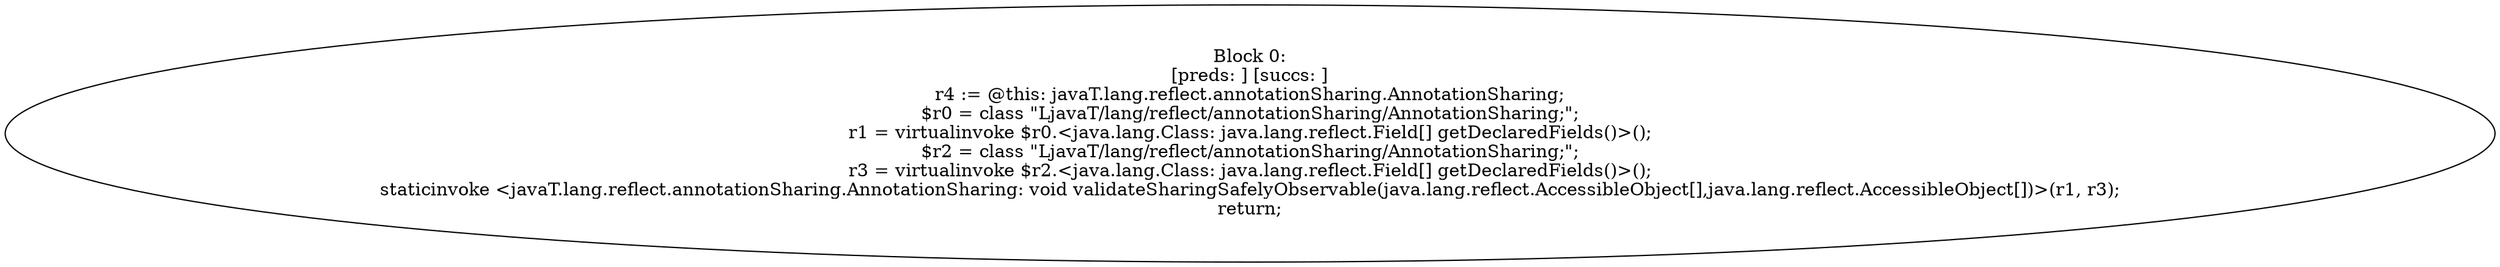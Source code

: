 digraph "unitGraph" {
    "Block 0:
[preds: ] [succs: ]
r4 := @this: javaT.lang.reflect.annotationSharing.AnnotationSharing;
$r0 = class \"LjavaT/lang/reflect/annotationSharing/AnnotationSharing;\";
r1 = virtualinvoke $r0.<java.lang.Class: java.lang.reflect.Field[] getDeclaredFields()>();
$r2 = class \"LjavaT/lang/reflect/annotationSharing/AnnotationSharing;\";
r3 = virtualinvoke $r2.<java.lang.Class: java.lang.reflect.Field[] getDeclaredFields()>();
staticinvoke <javaT.lang.reflect.annotationSharing.AnnotationSharing: void validateSharingSafelyObservable(java.lang.reflect.AccessibleObject[],java.lang.reflect.AccessibleObject[])>(r1, r3);
return;
"
}
